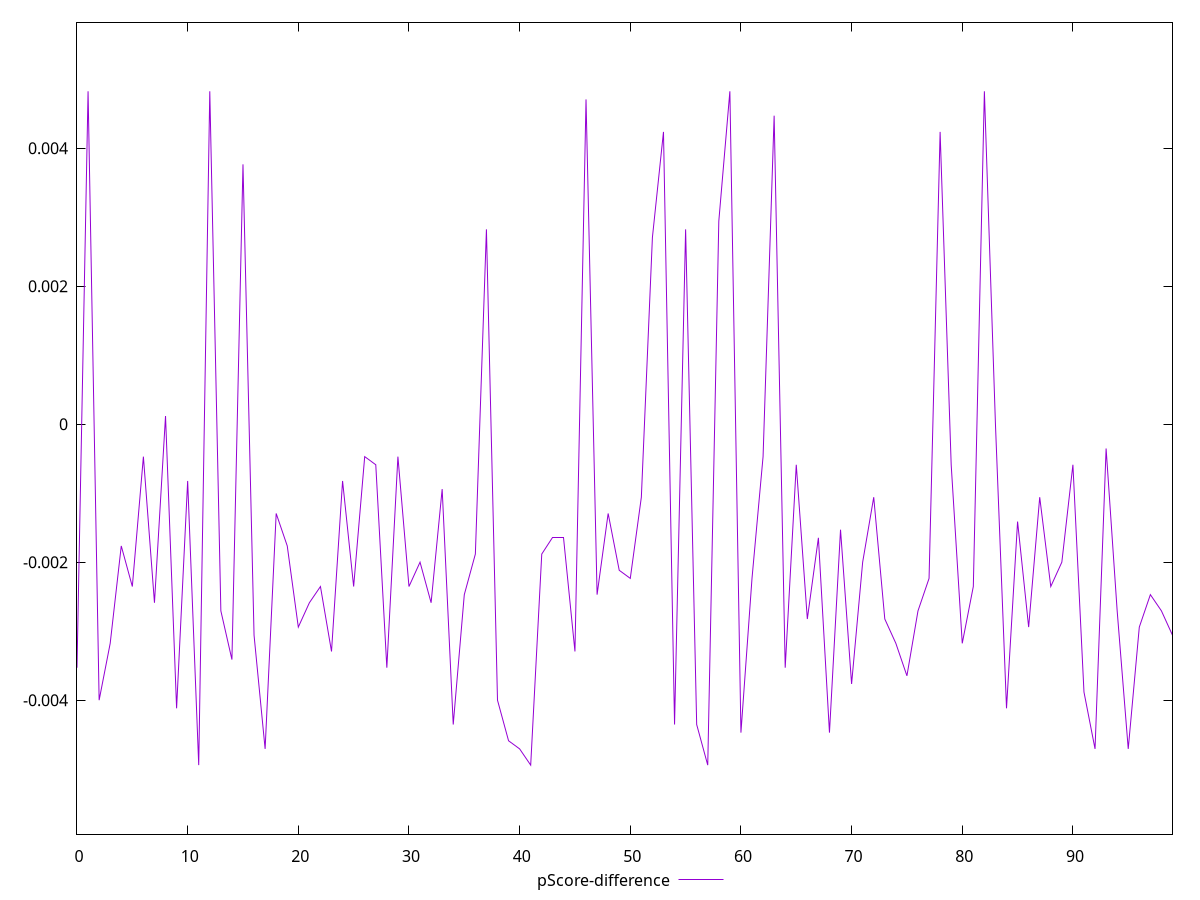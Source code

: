 reset

$pScoreDifference <<EOF
0 -0.003529411764705892
1 0.004823529411764671
2 -0.0040000000000000036
3 -0.003176470588235336
4 -0.001764705882352946
5 -0.002352941176470613
6 -0.00047058823529411153
7 -0.002588235294117669
8 0.00011764705882350013
9 -0.004117647058823559
10 -0.0008235294117647229
11 -0.004941176470588227
12 0.004823529411764671
13 -0.0027058823529412246
14 -0.0034117647058823364
15 0.003764705882352948
16 -0.0030588235294117805
17 -0.004705882352941226
18 -0.0012941176470588345
19 -0.001764705882352946
20 -0.002941176470588225
21 -0.002588235294117669
22 -0.002352941176470613
23 -0.0032941176470588363
24 -0.0008235294117647229
25 -0.002352941176470613
26 -0.00047058823529411153
27 -0.0005882352941176672
28 -0.003529411764705892
29 -0.00047058823529411153
30 -0.002352941176470613
31 -0.0020000000000000018
32 -0.002588235294117669
33 -0.0009411764705882231
34 -0.004352941176470615
35 -0.0024705882352941133
36 -0.0018823529411765016
37 0.002823529411764669
38 -0.0040000000000000036
39 -0.004588235294117671
40 -0.004705882352941226
41 -0.004941176470588227
42 -0.0018823529411765016
43 -0.0016470588235294459
44 -0.0016470588235294459
45 -0.0032941176470588363
46 0.004705882352941171
47 -0.0024705882352941133
48 -0.0012941176470588345
49 -0.0021176470588235574
50 -0.0022352941176470575
51 -0.0010588235294117787
52 0.002705882352941169
53 0.004235294117647059
54 -0.004352941176470615
55 0.002823529411764669
56 -0.004352941176470615
57 -0.004941176470588227
58 0.002941176470588225
59 0.004823529411764671
60 -0.004470588235294115
61 -0.0022352941176470575
62 -0.00047058823529411153
63 0.004470588235294115
64 -0.003529411764705892
65 -0.0005882352941176672
66 -0.0028235294117647247
67 -0.0016470588235294459
68 -0.004470588235294115
69 -0.0015294117647058902
70 -0.003764705882352948
71 -0.0020000000000000018
72 -0.0010588235294117787
73 -0.0028235294117647247
74 -0.003176470588235336
75 -0.003647058823529392
76 -0.0027058823529412246
77 -0.0022352941176470575
78 0.004235294117647059
79 -0.0005882352941176672
80 -0.003176470588235336
81 -0.002352941176470613
82 0.004823529411764671
83 0
84 -0.004117647058823559
85 -0.0014117647058823901
86 -0.002941176470588225
87 -0.0010588235294117787
88 -0.002352941176470613
89 -0.0020000000000000018
90 -0.0005882352941176672
91 -0.0038823529411765034
92 -0.004705882352941226
93 -0.0003529411764706114
94 -0.0027058823529412246
95 -0.004705882352941226
96 -0.002941176470588225
97 -0.0024705882352941133
98 -0.0027058823529412246
99 -0.0030588235294117805
EOF

set key outside below
set xrange [0:99]
set yrange [-0.005941176470588227:0.005823529411764671]
set trange [-0.005941176470588227:0.005823529411764671]
set terminal svg size 640, 500 enhanced background rgb 'white'
set output "reports/report_00030_2021-02-24T20-42-31.540Z/render-blocking-resources/samples/astro/pScore-difference/values.svg"

plot $pScoreDifference title "pScore-difference" with line

reset
